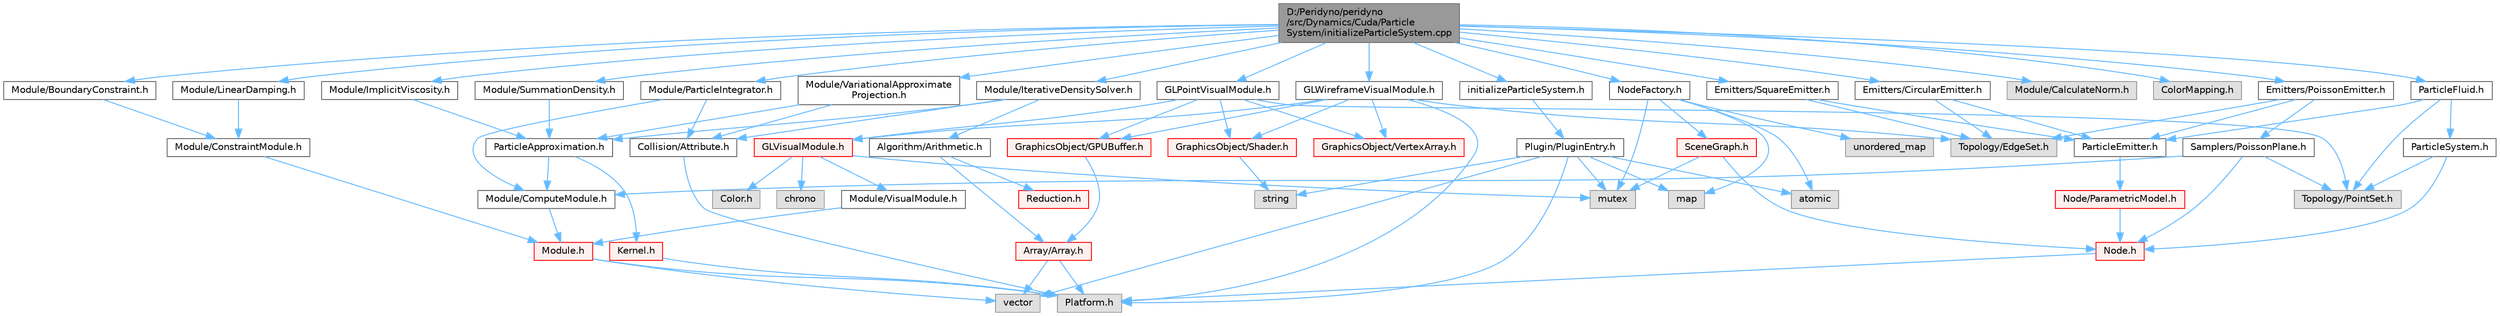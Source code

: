 digraph "D:/Peridyno/peridyno/src/Dynamics/Cuda/ParticleSystem/initializeParticleSystem.cpp"
{
 // LATEX_PDF_SIZE
  bgcolor="transparent";
  edge [fontname=Helvetica,fontsize=10,labelfontname=Helvetica,labelfontsize=10];
  node [fontname=Helvetica,fontsize=10,shape=box,height=0.2,width=0.4];
  Node1 [id="Node000001",label="D:/Peridyno/peridyno\l/src/Dynamics/Cuda/Particle\lSystem/initializeParticleSystem.cpp",height=0.2,width=0.4,color="gray40", fillcolor="grey60", style="filled", fontcolor="black",tooltip=" "];
  Node1 -> Node2 [id="edge1_Node000001_Node000002",color="steelblue1",style="solid",tooltip=" "];
  Node2 [id="Node000002",label="initializeParticleSystem.h",height=0.2,width=0.4,color="grey40", fillcolor="white", style="filled",URL="$_cuda_2_particle_system_2initialize_particle_system_8h.html",tooltip=" "];
  Node2 -> Node3 [id="edge2_Node000002_Node000003",color="steelblue1",style="solid",tooltip=" "];
  Node3 [id="Node000003",label="Plugin/PluginEntry.h",height=0.2,width=0.4,color="grey40", fillcolor="white", style="filled",URL="$_plugin_entry_8h.html",tooltip=" "];
  Node3 -> Node4 [id="edge3_Node000003_Node000004",color="steelblue1",style="solid",tooltip=" "];
  Node4 [id="Node000004",label="string",height=0.2,width=0.4,color="grey60", fillcolor="#E0E0E0", style="filled",tooltip=" "];
  Node3 -> Node5 [id="edge4_Node000003_Node000005",color="steelblue1",style="solid",tooltip=" "];
  Node5 [id="Node000005",label="map",height=0.2,width=0.4,color="grey60", fillcolor="#E0E0E0", style="filled",tooltip=" "];
  Node3 -> Node6 [id="edge5_Node000003_Node000006",color="steelblue1",style="solid",tooltip=" "];
  Node6 [id="Node000006",label="vector",height=0.2,width=0.4,color="grey60", fillcolor="#E0E0E0", style="filled",tooltip=" "];
  Node3 -> Node7 [id="edge6_Node000003_Node000007",color="steelblue1",style="solid",tooltip=" "];
  Node7 [id="Node000007",label="atomic",height=0.2,width=0.4,color="grey60", fillcolor="#E0E0E0", style="filled",tooltip=" "];
  Node3 -> Node8 [id="edge7_Node000003_Node000008",color="steelblue1",style="solid",tooltip=" "];
  Node8 [id="Node000008",label="mutex",height=0.2,width=0.4,color="grey60", fillcolor="#E0E0E0", style="filled",tooltip=" "];
  Node3 -> Node9 [id="edge8_Node000003_Node000009",color="steelblue1",style="solid",tooltip=" "];
  Node9 [id="Node000009",label="Platform.h",height=0.2,width=0.4,color="grey60", fillcolor="#E0E0E0", style="filled",tooltip=" "];
  Node1 -> Node10 [id="edge9_Node000001_Node000010",color="steelblue1",style="solid",tooltip=" "];
  Node10 [id="Node000010",label="Module/LinearDamping.h",height=0.2,width=0.4,color="grey40", fillcolor="white", style="filled",URL="$_linear_damping_8h.html",tooltip=" "];
  Node10 -> Node11 [id="edge10_Node000010_Node000011",color="steelblue1",style="solid",tooltip=" "];
  Node11 [id="Node000011",label="Module/ConstraintModule.h",height=0.2,width=0.4,color="grey40", fillcolor="white", style="filled",URL="$_constraint_module_8h.html",tooltip=" "];
  Node11 -> Node12 [id="edge11_Node000011_Node000012",color="steelblue1",style="solid",tooltip=" "];
  Node12 [id="Node000012",label="Module.h",height=0.2,width=0.4,color="red", fillcolor="#FFF0F0", style="filled",URL="$_module_8h.html",tooltip=" "];
  Node12 -> Node9 [id="edge12_Node000012_Node000009",color="steelblue1",style="solid",tooltip=" "];
  Node12 -> Node6 [id="edge13_Node000012_Node000006",color="steelblue1",style="solid",tooltip=" "];
  Node1 -> Node91 [id="edge14_Node000001_Node000091",color="steelblue1",style="solid",tooltip=" "];
  Node91 [id="Node000091",label="Module/ParticleIntegrator.h",height=0.2,width=0.4,color="grey40", fillcolor="white", style="filled",URL="$_cuda_2_particle_system_2_module_2_particle_integrator_8h.html",tooltip=" "];
  Node91 -> Node92 [id="edge15_Node000091_Node000092",color="steelblue1",style="solid",tooltip=" "];
  Node92 [id="Node000092",label="Module/ComputeModule.h",height=0.2,width=0.4,color="grey40", fillcolor="white", style="filled",URL="$_compute_module_8h.html",tooltip=" "];
  Node92 -> Node12 [id="edge16_Node000092_Node000012",color="steelblue1",style="solid",tooltip=" "];
  Node91 -> Node93 [id="edge17_Node000091_Node000093",color="steelblue1",style="solid",tooltip=" "];
  Node93 [id="Node000093",label="Collision/Attribute.h",height=0.2,width=0.4,color="grey40", fillcolor="white", style="filled",URL="$_attribute_8h.html",tooltip=" "];
  Node93 -> Node9 [id="edge18_Node000093_Node000009",color="steelblue1",style="solid",tooltip=" "];
  Node1 -> Node94 [id="edge19_Node000001_Node000094",color="steelblue1",style="solid",tooltip=" "];
  Node94 [id="Node000094",label="Module/ImplicitViscosity.h",height=0.2,width=0.4,color="grey40", fillcolor="white", style="filled",URL="$_implicit_viscosity_8h.html",tooltip=" "];
  Node94 -> Node95 [id="edge20_Node000094_Node000095",color="steelblue1",style="solid",tooltip=" "];
  Node95 [id="Node000095",label="ParticleApproximation.h",height=0.2,width=0.4,color="grey40", fillcolor="white", style="filled",URL="$_particle_approximation_8h.html",tooltip=" "];
  Node95 -> Node92 [id="edge21_Node000095_Node000092",color="steelblue1",style="solid",tooltip=" "];
  Node95 -> Node96 [id="edge22_Node000095_Node000096",color="steelblue1",style="solid",tooltip=" "];
  Node96 [id="Node000096",label="Kernel.h",height=0.2,width=0.4,color="red", fillcolor="#FFF0F0", style="filled",URL="$_kernel_8h.html",tooltip=" "];
  Node96 -> Node9 [id="edge23_Node000096_Node000009",color="steelblue1",style="solid",tooltip=" "];
  Node1 -> Node97 [id="edge24_Node000001_Node000097",color="steelblue1",style="solid",tooltip=" "];
  Node97 [id="Node000097",label="Module/SummationDensity.h",height=0.2,width=0.4,color="grey40", fillcolor="white", style="filled",URL="$_summation_density_8h.html",tooltip=" "];
  Node97 -> Node95 [id="edge25_Node000097_Node000095",color="steelblue1",style="solid",tooltip=" "];
  Node1 -> Node98 [id="edge26_Node000001_Node000098",color="steelblue1",style="solid",tooltip=" "];
  Node98 [id="Node000098",label="Module/IterativeDensitySolver.h",height=0.2,width=0.4,color="grey40", fillcolor="white", style="filled",URL="$_iterative_density_solver_8h.html",tooltip=" "];
  Node98 -> Node95 [id="edge27_Node000098_Node000095",color="steelblue1",style="solid",tooltip=" "];
  Node98 -> Node99 [id="edge28_Node000098_Node000099",color="steelblue1",style="solid",tooltip=" "];
  Node99 [id="Node000099",label="Algorithm/Arithmetic.h",height=0.2,width=0.4,color="grey40", fillcolor="white", style="filled",URL="$_arithmetic_8h.html",tooltip=" "];
  Node99 -> Node100 [id="edge29_Node000099_Node000100",color="steelblue1",style="solid",tooltip=" "];
  Node100 [id="Node000100",label="Reduction.h",height=0.2,width=0.4,color="red", fillcolor="#FFF0F0", style="filled",URL="$_reduction_8h.html",tooltip=" "];
  Node99 -> Node76 [id="edge30_Node000099_Node000076",color="steelblue1",style="solid",tooltip=" "];
  Node76 [id="Node000076",label="Array/Array.h",height=0.2,width=0.4,color="red", fillcolor="#FFF0F0", style="filled",URL="$_array_8h.html",tooltip=" "];
  Node76 -> Node9 [id="edge31_Node000076_Node000009",color="steelblue1",style="solid",tooltip=" "];
  Node76 -> Node6 [id="edge32_Node000076_Node000006",color="steelblue1",style="solid",tooltip=" "];
  Node98 -> Node93 [id="edge33_Node000098_Node000093",color="steelblue1",style="solid",tooltip=" "];
  Node1 -> Node101 [id="edge34_Node000001_Node000101",color="steelblue1",style="solid",tooltip=" "];
  Node101 [id="Node000101",label="Module/BoundaryConstraint.h",height=0.2,width=0.4,color="grey40", fillcolor="white", style="filled",URL="$_boundary_constraint_8h.html",tooltip=" "];
  Node101 -> Node11 [id="edge35_Node000101_Node000011",color="steelblue1",style="solid",tooltip=" "];
  Node1 -> Node102 [id="edge36_Node000001_Node000102",color="steelblue1",style="solid",tooltip=" "];
  Node102 [id="Node000102",label="Module/VariationalApproximate\lProjection.h",height=0.2,width=0.4,color="grey40", fillcolor="white", style="filled",URL="$_variational_approximate_projection_8h.html",tooltip=" "];
  Node102 -> Node93 [id="edge37_Node000102_Node000093",color="steelblue1",style="solid",tooltip=" "];
  Node102 -> Node95 [id="edge38_Node000102_Node000095",color="steelblue1",style="solid",tooltip=" "];
  Node1 -> Node103 [id="edge39_Node000001_Node000103",color="steelblue1",style="solid",tooltip=" "];
  Node103 [id="Node000103",label="Emitters/CircularEmitter.h",height=0.2,width=0.4,color="grey40", fillcolor="white", style="filled",URL="$_circular_emitter_8h.html",tooltip=" "];
  Node103 -> Node104 [id="edge40_Node000103_Node000104",color="steelblue1",style="solid",tooltip=" "];
  Node104 [id="Node000104",label="ParticleEmitter.h",height=0.2,width=0.4,color="grey40", fillcolor="white", style="filled",URL="$_cuda_2_particle_system_2_emitters_2_particle_emitter_8h.html",tooltip=" "];
  Node104 -> Node105 [id="edge41_Node000104_Node000105",color="steelblue1",style="solid",tooltip=" "];
  Node105 [id="Node000105",label="Node/ParametricModel.h",height=0.2,width=0.4,color="red", fillcolor="#FFF0F0", style="filled",URL="$_parametric_model_8h.html",tooltip=" "];
  Node105 -> Node106 [id="edge42_Node000105_Node000106",color="steelblue1",style="solid",tooltip=" "];
  Node106 [id="Node000106",label="Node.h",height=0.2,width=0.4,color="red", fillcolor="#FFF0F0", style="filled",URL="$_node_8h.html",tooltip=" "];
  Node106 -> Node9 [id="edge43_Node000106_Node000009",color="steelblue1",style="solid",tooltip=" "];
  Node103 -> Node118 [id="edge44_Node000103_Node000118",color="steelblue1",style="solid",tooltip=" "];
  Node118 [id="Node000118",label="Topology/EdgeSet.h",height=0.2,width=0.4,color="grey60", fillcolor="#E0E0E0", style="filled",tooltip=" "];
  Node1 -> Node119 [id="edge45_Node000001_Node000119",color="steelblue1",style="solid",tooltip=" "];
  Node119 [id="Node000119",label="Emitters/SquareEmitter.h",height=0.2,width=0.4,color="grey40", fillcolor="white", style="filled",URL="$_cuda_2_particle_system_2_emitters_2_square_emitter_8h.html",tooltip=" "];
  Node119 -> Node104 [id="edge46_Node000119_Node000104",color="steelblue1",style="solid",tooltip=" "];
  Node119 -> Node118 [id="edge47_Node000119_Node000118",color="steelblue1",style="solid",tooltip=" "];
  Node1 -> Node120 [id="edge48_Node000001_Node000120",color="steelblue1",style="solid",tooltip=" "];
  Node120 [id="Node000120",label="Emitters/PoissonEmitter.h",height=0.2,width=0.4,color="grey40", fillcolor="white", style="filled",URL="$_poisson_emitter_8h.html",tooltip=" "];
  Node120 -> Node104 [id="edge49_Node000120_Node000104",color="steelblue1",style="solid",tooltip=" "];
  Node120 -> Node118 [id="edge50_Node000120_Node000118",color="steelblue1",style="solid",tooltip=" "];
  Node120 -> Node121 [id="edge51_Node000120_Node000121",color="steelblue1",style="solid",tooltip=" "];
  Node121 [id="Node000121",label="Samplers/PoissonPlane.h",height=0.2,width=0.4,color="grey40", fillcolor="white", style="filled",URL="$_poisson_plane_8h.html",tooltip=" "];
  Node121 -> Node106 [id="edge52_Node000121_Node000106",color="steelblue1",style="solid",tooltip=" "];
  Node121 -> Node122 [id="edge53_Node000121_Node000122",color="steelblue1",style="solid",tooltip=" "];
  Node122 [id="Node000122",label="Topology/PointSet.h",height=0.2,width=0.4,color="grey60", fillcolor="#E0E0E0", style="filled",tooltip=" "];
  Node121 -> Node92 [id="edge54_Node000121_Node000092",color="steelblue1",style="solid",tooltip=" "];
  Node1 -> Node123 [id="edge55_Node000001_Node000123",color="steelblue1",style="solid",tooltip=" "];
  Node123 [id="Node000123",label="GLWireframeVisualModule.h",height=0.2,width=0.4,color="grey40", fillcolor="white", style="filled",URL="$_g_l_wireframe_visual_module_8h.html",tooltip=" "];
  Node123 -> Node9 [id="edge56_Node000123_Node000009",color="steelblue1",style="solid",tooltip=" "];
  Node123 -> Node118 [id="edge57_Node000123_Node000118",color="steelblue1",style="solid",tooltip=" "];
  Node123 -> Node124 [id="edge58_Node000123_Node000124",color="steelblue1",style="solid",tooltip=" "];
  Node124 [id="Node000124",label="GLVisualModule.h",height=0.2,width=0.4,color="red", fillcolor="#FFF0F0", style="filled",URL="$_g_l_visual_module_8h.html",tooltip=" "];
  Node124 -> Node125 [id="edge59_Node000124_Node000125",color="steelblue1",style="solid",tooltip=" "];
  Node125 [id="Node000125",label="chrono",height=0.2,width=0.4,color="grey60", fillcolor="#E0E0E0", style="filled",tooltip=" "];
  Node124 -> Node8 [id="edge60_Node000124_Node000008",color="steelblue1",style="solid",tooltip=" "];
  Node124 -> Node126 [id="edge61_Node000124_Node000126",color="steelblue1",style="solid",tooltip=" "];
  Node126 [id="Node000126",label="Module/VisualModule.h",height=0.2,width=0.4,color="grey40", fillcolor="white", style="filled",URL="$_visual_module_8h.html",tooltip=" "];
  Node126 -> Node12 [id="edge62_Node000126_Node000012",color="steelblue1",style="solid",tooltip=" "];
  Node124 -> Node127 [id="edge63_Node000124_Node000127",color="steelblue1",style="solid",tooltip=" "];
  Node127 [id="Node000127",label="Color.h",height=0.2,width=0.4,color="grey60", fillcolor="#E0E0E0", style="filled",tooltip=" "];
  Node123 -> Node129 [id="edge64_Node000123_Node000129",color="steelblue1",style="solid",tooltip=" "];
  Node129 [id="Node000129",label="GraphicsObject/GPUBuffer.h",height=0.2,width=0.4,color="red", fillcolor="#FFF0F0", style="filled",URL="$_g_p_u_buffer_8h.html",tooltip=" "];
  Node129 -> Node76 [id="edge65_Node000129_Node000076",color="steelblue1",style="solid",tooltip=" "];
  Node123 -> Node132 [id="edge66_Node000123_Node000132",color="steelblue1",style="solid",tooltip=" "];
  Node132 [id="Node000132",label="GraphicsObject/VertexArray.h",height=0.2,width=0.4,color="red", fillcolor="#FFF0F0", style="filled",URL="$_vertex_array_8h.html",tooltip=" "];
  Node123 -> Node133 [id="edge67_Node000123_Node000133",color="steelblue1",style="solid",tooltip=" "];
  Node133 [id="Node000133",label="GraphicsObject/Shader.h",height=0.2,width=0.4,color="red", fillcolor="#FFF0F0", style="filled",URL="$_shader_8h.html",tooltip=" "];
  Node133 -> Node4 [id="edge68_Node000133_Node000004",color="steelblue1",style="solid",tooltip=" "];
  Node1 -> Node134 [id="edge69_Node000001_Node000134",color="steelblue1",style="solid",tooltip=" "];
  Node134 [id="Node000134",label="GLPointVisualModule.h",height=0.2,width=0.4,color="grey40", fillcolor="white", style="filled",URL="$_g_l_point_visual_module_8h.html",tooltip=" "];
  Node134 -> Node122 [id="edge70_Node000134_Node000122",color="steelblue1",style="solid",tooltip=" "];
  Node134 -> Node124 [id="edge71_Node000134_Node000124",color="steelblue1",style="solid",tooltip=" "];
  Node134 -> Node129 [id="edge72_Node000134_Node000129",color="steelblue1",style="solid",tooltip=" "];
  Node134 -> Node132 [id="edge73_Node000134_Node000132",color="steelblue1",style="solid",tooltip=" "];
  Node134 -> Node133 [id="edge74_Node000134_Node000133",color="steelblue1",style="solid",tooltip=" "];
  Node1 -> Node135 [id="edge75_Node000001_Node000135",color="steelblue1",style="solid",tooltip=" "];
  Node135 [id="Node000135",label="Module/CalculateNorm.h",height=0.2,width=0.4,color="grey60", fillcolor="#E0E0E0", style="filled",tooltip=" "];
  Node1 -> Node136 [id="edge76_Node000001_Node000136",color="steelblue1",style="solid",tooltip=" "];
  Node136 [id="Node000136",label="ColorMapping.h",height=0.2,width=0.4,color="grey60", fillcolor="#E0E0E0", style="filled",tooltip=" "];
  Node1 -> Node137 [id="edge77_Node000001_Node000137",color="steelblue1",style="solid",tooltip=" "];
  Node137 [id="Node000137",label="ParticleFluid.h",height=0.2,width=0.4,color="grey40", fillcolor="white", style="filled",URL="$_cuda_2_particle_system_2_particle_fluid_8h.html",tooltip=" "];
  Node137 -> Node138 [id="edge78_Node000137_Node000138",color="steelblue1",style="solid",tooltip=" "];
  Node138 [id="Node000138",label="ParticleSystem.h",height=0.2,width=0.4,color="grey40", fillcolor="white", style="filled",URL="$_cuda_2_particle_system_2_particle_system_8h.html",tooltip=" "];
  Node138 -> Node106 [id="edge79_Node000138_Node000106",color="steelblue1",style="solid",tooltip=" "];
  Node138 -> Node122 [id="edge80_Node000138_Node000122",color="steelblue1",style="solid",tooltip=" "];
  Node137 -> Node104 [id="edge81_Node000137_Node000104",color="steelblue1",style="solid",tooltip=" "];
  Node137 -> Node122 [id="edge82_Node000137_Node000122",color="steelblue1",style="solid",tooltip=" "];
  Node1 -> Node139 [id="edge83_Node000001_Node000139",color="steelblue1",style="solid",tooltip=" "];
  Node139 [id="Node000139",label="NodeFactory.h",height=0.2,width=0.4,color="grey40", fillcolor="white", style="filled",URL="$_node_factory_8h.html",tooltip=" "];
  Node139 -> Node7 [id="edge84_Node000139_Node000007",color="steelblue1",style="solid",tooltip=" "];
  Node139 -> Node8 [id="edge85_Node000139_Node000008",color="steelblue1",style="solid",tooltip=" "];
  Node139 -> Node5 [id="edge86_Node000139_Node000005",color="steelblue1",style="solid",tooltip=" "];
  Node139 -> Node140 [id="edge87_Node000139_Node000140",color="steelblue1",style="solid",tooltip=" "];
  Node140 [id="Node000140",label="unordered_map",height=0.2,width=0.4,color="grey60", fillcolor="#E0E0E0", style="filled",tooltip=" "];
  Node139 -> Node141 [id="edge88_Node000139_Node000141",color="steelblue1",style="solid",tooltip=" "];
  Node141 [id="Node000141",label="SceneGraph.h",height=0.2,width=0.4,color="red", fillcolor="#FFF0F0", style="filled",URL="$_scene_graph_8h.html",tooltip=" "];
  Node141 -> Node106 [id="edge89_Node000141_Node000106",color="steelblue1",style="solid",tooltip=" "];
  Node141 -> Node8 [id="edge90_Node000141_Node000008",color="steelblue1",style="solid",tooltip=" "];
}
